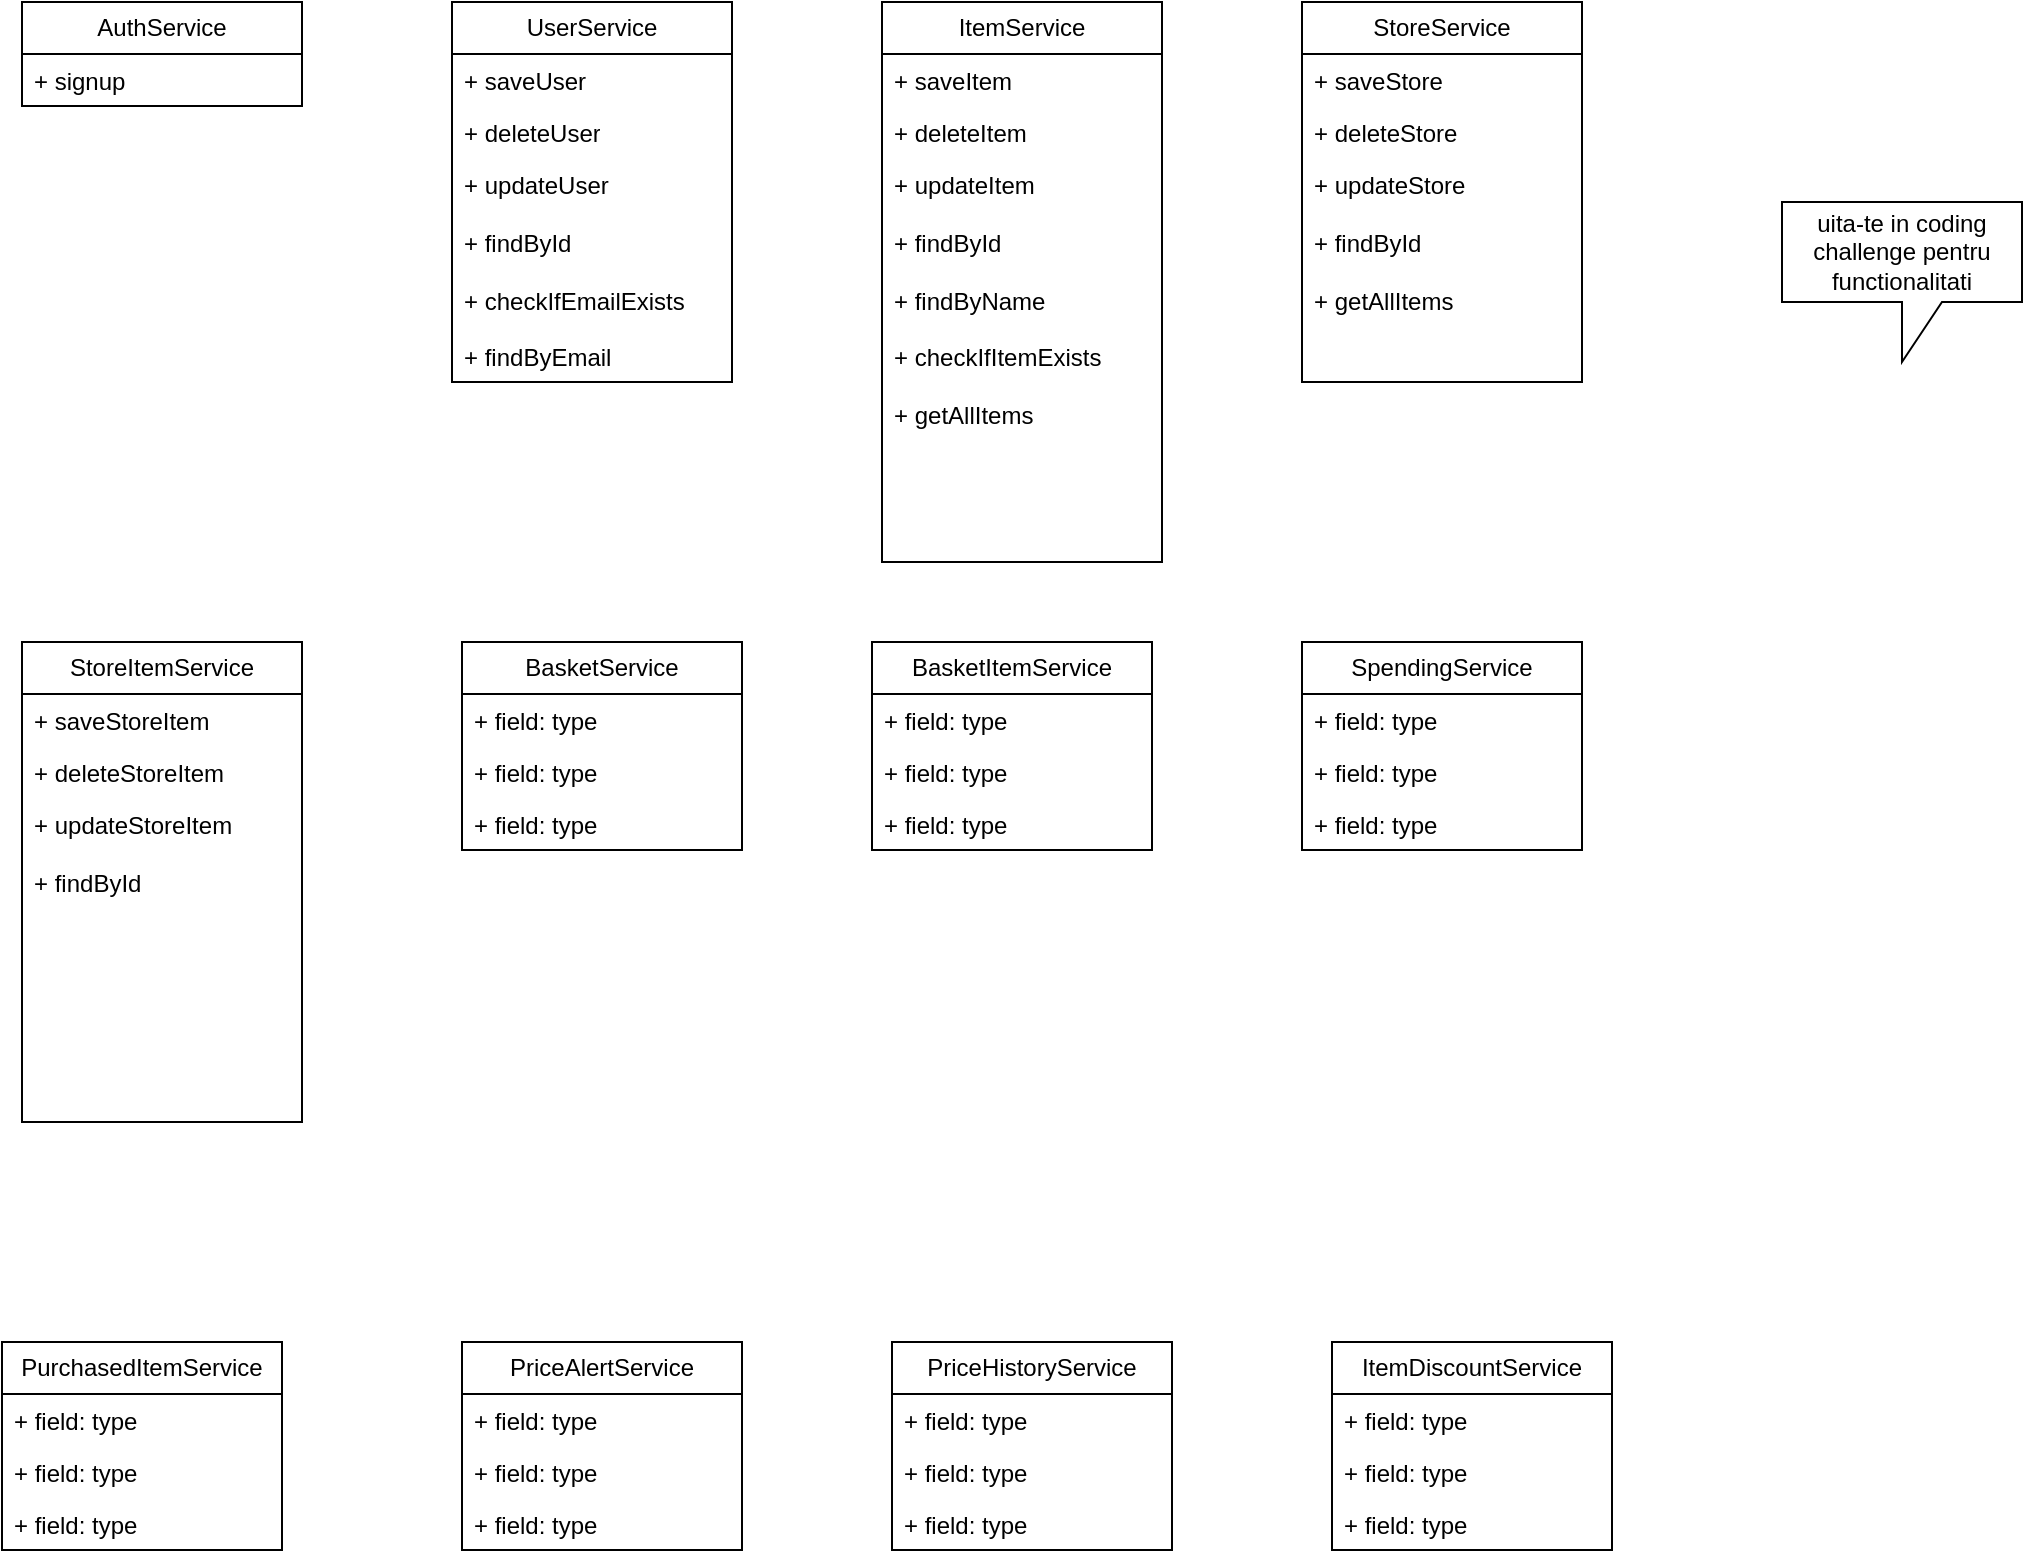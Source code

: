 <mxfile version="27.0.3">
  <diagram name="Page-1" id="W4KxuuQw2pulnPdlfxXu">
    <mxGraphModel dx="1215" dy="796" grid="1" gridSize="10" guides="1" tooltips="1" connect="1" arrows="1" fold="1" page="1" pageScale="1" pageWidth="850" pageHeight="1100" math="0" shadow="0">
      <root>
        <mxCell id="0" />
        <mxCell id="1" parent="0" />
        <mxCell id="ZClThjMRGNY7eiNdOmdP-1" value="AuthService" style="swimlane;fontStyle=0;childLayout=stackLayout;horizontal=1;startSize=26;fillColor=none;horizontalStack=0;resizeParent=1;resizeParentMax=0;resizeLast=0;collapsible=1;marginBottom=0;whiteSpace=wrap;html=1;" vertex="1" parent="1">
          <mxGeometry x="140" y="90" width="140" height="52" as="geometry" />
        </mxCell>
        <mxCell id="ZClThjMRGNY7eiNdOmdP-3" value="+ signup" style="text;strokeColor=none;fillColor=none;align=left;verticalAlign=top;spacingLeft=4;spacingRight=4;overflow=hidden;rotatable=0;points=[[0,0.5],[1,0.5]];portConstraint=eastwest;whiteSpace=wrap;html=1;" vertex="1" parent="ZClThjMRGNY7eiNdOmdP-1">
          <mxGeometry y="26" width="140" height="26" as="geometry" />
        </mxCell>
        <mxCell id="ZClThjMRGNY7eiNdOmdP-5" value="UserService" style="swimlane;fontStyle=0;childLayout=stackLayout;horizontal=1;startSize=26;fillColor=none;horizontalStack=0;resizeParent=1;resizeParentMax=0;resizeLast=0;collapsible=1;marginBottom=0;whiteSpace=wrap;html=1;" vertex="1" parent="1">
          <mxGeometry x="355" y="90" width="140" height="190" as="geometry" />
        </mxCell>
        <mxCell id="ZClThjMRGNY7eiNdOmdP-6" value="+ saveUser" style="text;strokeColor=none;fillColor=none;align=left;verticalAlign=top;spacingLeft=4;spacingRight=4;overflow=hidden;rotatable=0;points=[[0,0.5],[1,0.5]];portConstraint=eastwest;whiteSpace=wrap;html=1;" vertex="1" parent="ZClThjMRGNY7eiNdOmdP-5">
          <mxGeometry y="26" width="140" height="26" as="geometry" />
        </mxCell>
        <mxCell id="ZClThjMRGNY7eiNdOmdP-7" value="+ deleteUser" style="text;strokeColor=none;fillColor=none;align=left;verticalAlign=top;spacingLeft=4;spacingRight=4;overflow=hidden;rotatable=0;points=[[0,0.5],[1,0.5]];portConstraint=eastwest;whiteSpace=wrap;html=1;" vertex="1" parent="ZClThjMRGNY7eiNdOmdP-5">
          <mxGeometry y="52" width="140" height="26" as="geometry" />
        </mxCell>
        <mxCell id="ZClThjMRGNY7eiNdOmdP-8" value="+ updateUser&lt;div&gt;&lt;br&gt;&lt;/div&gt;&lt;div&gt;+ findById&lt;/div&gt;&lt;div&gt;&lt;br&gt;&lt;/div&gt;&lt;div&gt;+ checkIfEmailExists&lt;/div&gt;&lt;div&gt;&lt;br&gt;&lt;/div&gt;&lt;div&gt;+ findByEmail&lt;/div&gt;" style="text;strokeColor=none;fillColor=none;align=left;verticalAlign=top;spacingLeft=4;spacingRight=4;overflow=hidden;rotatable=0;points=[[0,0.5],[1,0.5]];portConstraint=eastwest;whiteSpace=wrap;html=1;" vertex="1" parent="ZClThjMRGNY7eiNdOmdP-5">
          <mxGeometry y="78" width="140" height="112" as="geometry" />
        </mxCell>
        <mxCell id="ZClThjMRGNY7eiNdOmdP-9" value="ItemService" style="swimlane;fontStyle=0;childLayout=stackLayout;horizontal=1;startSize=26;fillColor=none;horizontalStack=0;resizeParent=1;resizeParentMax=0;resizeLast=0;collapsible=1;marginBottom=0;whiteSpace=wrap;html=1;" vertex="1" parent="1">
          <mxGeometry x="570" y="90" width="140" height="280" as="geometry" />
        </mxCell>
        <mxCell id="ZClThjMRGNY7eiNdOmdP-10" value="+ saveItem" style="text;strokeColor=none;fillColor=none;align=left;verticalAlign=top;spacingLeft=4;spacingRight=4;overflow=hidden;rotatable=0;points=[[0,0.5],[1,0.5]];portConstraint=eastwest;whiteSpace=wrap;html=1;" vertex="1" parent="ZClThjMRGNY7eiNdOmdP-9">
          <mxGeometry y="26" width="140" height="26" as="geometry" />
        </mxCell>
        <mxCell id="ZClThjMRGNY7eiNdOmdP-11" value="+ deleteItem" style="text;strokeColor=none;fillColor=none;align=left;verticalAlign=top;spacingLeft=4;spacingRight=4;overflow=hidden;rotatable=0;points=[[0,0.5],[1,0.5]];portConstraint=eastwest;whiteSpace=wrap;html=1;" vertex="1" parent="ZClThjMRGNY7eiNdOmdP-9">
          <mxGeometry y="52" width="140" height="26" as="geometry" />
        </mxCell>
        <mxCell id="ZClThjMRGNY7eiNdOmdP-12" value="+ updateItem&lt;div&gt;&lt;br&gt;&lt;div&gt;+ findById&lt;/div&gt;&lt;/div&gt;&lt;div&gt;&lt;br&gt;&lt;/div&gt;&lt;div&gt;+ findByName&lt;/div&gt;&lt;div&gt;&lt;br&gt;&lt;/div&gt;&lt;div&gt;+ checkIfItemExists&lt;/div&gt;&lt;div&gt;&lt;br&gt;&lt;/div&gt;&lt;div&gt;+ getAllItems&lt;/div&gt;" style="text;strokeColor=none;fillColor=none;align=left;verticalAlign=top;spacingLeft=4;spacingRight=4;overflow=hidden;rotatable=0;points=[[0,0.5],[1,0.5]];portConstraint=eastwest;whiteSpace=wrap;html=1;" vertex="1" parent="ZClThjMRGNY7eiNdOmdP-9">
          <mxGeometry y="78" width="140" height="202" as="geometry" />
        </mxCell>
        <mxCell id="ZClThjMRGNY7eiNdOmdP-13" value="StoreService" style="swimlane;fontStyle=0;childLayout=stackLayout;horizontal=1;startSize=26;fillColor=none;horizontalStack=0;resizeParent=1;resizeParentMax=0;resizeLast=0;collapsible=1;marginBottom=0;whiteSpace=wrap;html=1;" vertex="1" parent="1">
          <mxGeometry x="780" y="90" width="140" height="190" as="geometry" />
        </mxCell>
        <mxCell id="ZClThjMRGNY7eiNdOmdP-14" value="+ saveStore" style="text;strokeColor=none;fillColor=none;align=left;verticalAlign=top;spacingLeft=4;spacingRight=4;overflow=hidden;rotatable=0;points=[[0,0.5],[1,0.5]];portConstraint=eastwest;whiteSpace=wrap;html=1;" vertex="1" parent="ZClThjMRGNY7eiNdOmdP-13">
          <mxGeometry y="26" width="140" height="26" as="geometry" />
        </mxCell>
        <mxCell id="ZClThjMRGNY7eiNdOmdP-15" value="+ deleteStore" style="text;strokeColor=none;fillColor=none;align=left;verticalAlign=top;spacingLeft=4;spacingRight=4;overflow=hidden;rotatable=0;points=[[0,0.5],[1,0.5]];portConstraint=eastwest;whiteSpace=wrap;html=1;" vertex="1" parent="ZClThjMRGNY7eiNdOmdP-13">
          <mxGeometry y="52" width="140" height="26" as="geometry" />
        </mxCell>
        <mxCell id="ZClThjMRGNY7eiNdOmdP-16" value="+ updateStore&lt;div&gt;&lt;br&gt;&lt;/div&gt;&lt;div&gt;+ findById&lt;/div&gt;&lt;div&gt;&lt;br&gt;&lt;/div&gt;&lt;div&gt;+ getAllItems&lt;/div&gt;" style="text;strokeColor=none;fillColor=none;align=left;verticalAlign=top;spacingLeft=4;spacingRight=4;overflow=hidden;rotatable=0;points=[[0,0.5],[1,0.5]];portConstraint=eastwest;whiteSpace=wrap;html=1;" vertex="1" parent="ZClThjMRGNY7eiNdOmdP-13">
          <mxGeometry y="78" width="140" height="112" as="geometry" />
        </mxCell>
        <mxCell id="ZClThjMRGNY7eiNdOmdP-17" value="BasketService" style="swimlane;fontStyle=0;childLayout=stackLayout;horizontal=1;startSize=26;fillColor=none;horizontalStack=0;resizeParent=1;resizeParentMax=0;resizeLast=0;collapsible=1;marginBottom=0;whiteSpace=wrap;html=1;" vertex="1" parent="1">
          <mxGeometry x="360" y="410" width="140" height="104" as="geometry" />
        </mxCell>
        <mxCell id="ZClThjMRGNY7eiNdOmdP-18" value="+ field: type" style="text;strokeColor=none;fillColor=none;align=left;verticalAlign=top;spacingLeft=4;spacingRight=4;overflow=hidden;rotatable=0;points=[[0,0.5],[1,0.5]];portConstraint=eastwest;whiteSpace=wrap;html=1;" vertex="1" parent="ZClThjMRGNY7eiNdOmdP-17">
          <mxGeometry y="26" width="140" height="26" as="geometry" />
        </mxCell>
        <mxCell id="ZClThjMRGNY7eiNdOmdP-19" value="+ field: type" style="text;strokeColor=none;fillColor=none;align=left;verticalAlign=top;spacingLeft=4;spacingRight=4;overflow=hidden;rotatable=0;points=[[0,0.5],[1,0.5]];portConstraint=eastwest;whiteSpace=wrap;html=1;" vertex="1" parent="ZClThjMRGNY7eiNdOmdP-17">
          <mxGeometry y="52" width="140" height="26" as="geometry" />
        </mxCell>
        <mxCell id="ZClThjMRGNY7eiNdOmdP-20" value="+ field: type" style="text;strokeColor=none;fillColor=none;align=left;verticalAlign=top;spacingLeft=4;spacingRight=4;overflow=hidden;rotatable=0;points=[[0,0.5],[1,0.5]];portConstraint=eastwest;whiteSpace=wrap;html=1;" vertex="1" parent="ZClThjMRGNY7eiNdOmdP-17">
          <mxGeometry y="78" width="140" height="26" as="geometry" />
        </mxCell>
        <mxCell id="ZClThjMRGNY7eiNdOmdP-21" value="BasketItemService" style="swimlane;fontStyle=0;childLayout=stackLayout;horizontal=1;startSize=26;fillColor=none;horizontalStack=0;resizeParent=1;resizeParentMax=0;resizeLast=0;collapsible=1;marginBottom=0;whiteSpace=wrap;html=1;" vertex="1" parent="1">
          <mxGeometry x="565" y="410" width="140" height="104" as="geometry" />
        </mxCell>
        <mxCell id="ZClThjMRGNY7eiNdOmdP-22" value="+ field: type" style="text;strokeColor=none;fillColor=none;align=left;verticalAlign=top;spacingLeft=4;spacingRight=4;overflow=hidden;rotatable=0;points=[[0,0.5],[1,0.5]];portConstraint=eastwest;whiteSpace=wrap;html=1;" vertex="1" parent="ZClThjMRGNY7eiNdOmdP-21">
          <mxGeometry y="26" width="140" height="26" as="geometry" />
        </mxCell>
        <mxCell id="ZClThjMRGNY7eiNdOmdP-23" value="+ field: type" style="text;strokeColor=none;fillColor=none;align=left;verticalAlign=top;spacingLeft=4;spacingRight=4;overflow=hidden;rotatable=0;points=[[0,0.5],[1,0.5]];portConstraint=eastwest;whiteSpace=wrap;html=1;" vertex="1" parent="ZClThjMRGNY7eiNdOmdP-21">
          <mxGeometry y="52" width="140" height="26" as="geometry" />
        </mxCell>
        <mxCell id="ZClThjMRGNY7eiNdOmdP-24" value="+ field: type" style="text;strokeColor=none;fillColor=none;align=left;verticalAlign=top;spacingLeft=4;spacingRight=4;overflow=hidden;rotatable=0;points=[[0,0.5],[1,0.5]];portConstraint=eastwest;whiteSpace=wrap;html=1;" vertex="1" parent="ZClThjMRGNY7eiNdOmdP-21">
          <mxGeometry y="78" width="140" height="26" as="geometry" />
        </mxCell>
        <mxCell id="ZClThjMRGNY7eiNdOmdP-25" value="SpendingService" style="swimlane;fontStyle=0;childLayout=stackLayout;horizontal=1;startSize=26;fillColor=none;horizontalStack=0;resizeParent=1;resizeParentMax=0;resizeLast=0;collapsible=1;marginBottom=0;whiteSpace=wrap;html=1;" vertex="1" parent="1">
          <mxGeometry x="780" y="410" width="140" height="104" as="geometry" />
        </mxCell>
        <mxCell id="ZClThjMRGNY7eiNdOmdP-26" value="+ field: type" style="text;strokeColor=none;fillColor=none;align=left;verticalAlign=top;spacingLeft=4;spacingRight=4;overflow=hidden;rotatable=0;points=[[0,0.5],[1,0.5]];portConstraint=eastwest;whiteSpace=wrap;html=1;" vertex="1" parent="ZClThjMRGNY7eiNdOmdP-25">
          <mxGeometry y="26" width="140" height="26" as="geometry" />
        </mxCell>
        <mxCell id="ZClThjMRGNY7eiNdOmdP-27" value="+ field: type" style="text;strokeColor=none;fillColor=none;align=left;verticalAlign=top;spacingLeft=4;spacingRight=4;overflow=hidden;rotatable=0;points=[[0,0.5],[1,0.5]];portConstraint=eastwest;whiteSpace=wrap;html=1;" vertex="1" parent="ZClThjMRGNY7eiNdOmdP-25">
          <mxGeometry y="52" width="140" height="26" as="geometry" />
        </mxCell>
        <mxCell id="ZClThjMRGNY7eiNdOmdP-28" value="+ field: type" style="text;strokeColor=none;fillColor=none;align=left;verticalAlign=top;spacingLeft=4;spacingRight=4;overflow=hidden;rotatable=0;points=[[0,0.5],[1,0.5]];portConstraint=eastwest;whiteSpace=wrap;html=1;" vertex="1" parent="ZClThjMRGNY7eiNdOmdP-25">
          <mxGeometry y="78" width="140" height="26" as="geometry" />
        </mxCell>
        <mxCell id="ZClThjMRGNY7eiNdOmdP-29" value="StoreItemService" style="swimlane;fontStyle=0;childLayout=stackLayout;horizontal=1;startSize=26;fillColor=none;horizontalStack=0;resizeParent=1;resizeParentMax=0;resizeLast=0;collapsible=1;marginBottom=0;whiteSpace=wrap;html=1;" vertex="1" parent="1">
          <mxGeometry x="140" y="410" width="140" height="240" as="geometry" />
        </mxCell>
        <mxCell id="ZClThjMRGNY7eiNdOmdP-30" value="+ saveStoreItem" style="text;strokeColor=none;fillColor=none;align=left;verticalAlign=top;spacingLeft=4;spacingRight=4;overflow=hidden;rotatable=0;points=[[0,0.5],[1,0.5]];portConstraint=eastwest;whiteSpace=wrap;html=1;" vertex="1" parent="ZClThjMRGNY7eiNdOmdP-29">
          <mxGeometry y="26" width="140" height="26" as="geometry" />
        </mxCell>
        <mxCell id="ZClThjMRGNY7eiNdOmdP-31" value="+ deleteStoreItem" style="text;strokeColor=none;fillColor=none;align=left;verticalAlign=top;spacingLeft=4;spacingRight=4;overflow=hidden;rotatable=0;points=[[0,0.5],[1,0.5]];portConstraint=eastwest;whiteSpace=wrap;html=1;" vertex="1" parent="ZClThjMRGNY7eiNdOmdP-29">
          <mxGeometry y="52" width="140" height="26" as="geometry" />
        </mxCell>
        <mxCell id="ZClThjMRGNY7eiNdOmdP-32" value="+ updateStoreItem&lt;div&gt;&lt;br&gt;&lt;/div&gt;&lt;div&gt;+ findById&lt;/div&gt;" style="text;strokeColor=none;fillColor=none;align=left;verticalAlign=top;spacingLeft=4;spacingRight=4;overflow=hidden;rotatable=0;points=[[0,0.5],[1,0.5]];portConstraint=eastwest;whiteSpace=wrap;html=1;" vertex="1" parent="ZClThjMRGNY7eiNdOmdP-29">
          <mxGeometry y="78" width="140" height="162" as="geometry" />
        </mxCell>
        <mxCell id="ZClThjMRGNY7eiNdOmdP-33" value="ItemDiscountService" style="swimlane;fontStyle=0;childLayout=stackLayout;horizontal=1;startSize=26;fillColor=none;horizontalStack=0;resizeParent=1;resizeParentMax=0;resizeLast=0;collapsible=1;marginBottom=0;whiteSpace=wrap;html=1;" vertex="1" parent="1">
          <mxGeometry x="795" y="760" width="140" height="104" as="geometry" />
        </mxCell>
        <mxCell id="ZClThjMRGNY7eiNdOmdP-34" value="+ field: type" style="text;strokeColor=none;fillColor=none;align=left;verticalAlign=top;spacingLeft=4;spacingRight=4;overflow=hidden;rotatable=0;points=[[0,0.5],[1,0.5]];portConstraint=eastwest;whiteSpace=wrap;html=1;" vertex="1" parent="ZClThjMRGNY7eiNdOmdP-33">
          <mxGeometry y="26" width="140" height="26" as="geometry" />
        </mxCell>
        <mxCell id="ZClThjMRGNY7eiNdOmdP-35" value="+ field: type" style="text;strokeColor=none;fillColor=none;align=left;verticalAlign=top;spacingLeft=4;spacingRight=4;overflow=hidden;rotatable=0;points=[[0,0.5],[1,0.5]];portConstraint=eastwest;whiteSpace=wrap;html=1;" vertex="1" parent="ZClThjMRGNY7eiNdOmdP-33">
          <mxGeometry y="52" width="140" height="26" as="geometry" />
        </mxCell>
        <mxCell id="ZClThjMRGNY7eiNdOmdP-36" value="+ field: type" style="text;strokeColor=none;fillColor=none;align=left;verticalAlign=top;spacingLeft=4;spacingRight=4;overflow=hidden;rotatable=0;points=[[0,0.5],[1,0.5]];portConstraint=eastwest;whiteSpace=wrap;html=1;" vertex="1" parent="ZClThjMRGNY7eiNdOmdP-33">
          <mxGeometry y="78" width="140" height="26" as="geometry" />
        </mxCell>
        <mxCell id="ZClThjMRGNY7eiNdOmdP-37" value="PriceAlertService" style="swimlane;fontStyle=0;childLayout=stackLayout;horizontal=1;startSize=26;fillColor=none;horizontalStack=0;resizeParent=1;resizeParentMax=0;resizeLast=0;collapsible=1;marginBottom=0;whiteSpace=wrap;html=1;" vertex="1" parent="1">
          <mxGeometry x="360" y="760" width="140" height="104" as="geometry" />
        </mxCell>
        <mxCell id="ZClThjMRGNY7eiNdOmdP-38" value="+ field: type" style="text;strokeColor=none;fillColor=none;align=left;verticalAlign=top;spacingLeft=4;spacingRight=4;overflow=hidden;rotatable=0;points=[[0,0.5],[1,0.5]];portConstraint=eastwest;whiteSpace=wrap;html=1;" vertex="1" parent="ZClThjMRGNY7eiNdOmdP-37">
          <mxGeometry y="26" width="140" height="26" as="geometry" />
        </mxCell>
        <mxCell id="ZClThjMRGNY7eiNdOmdP-39" value="+ field: type" style="text;strokeColor=none;fillColor=none;align=left;verticalAlign=top;spacingLeft=4;spacingRight=4;overflow=hidden;rotatable=0;points=[[0,0.5],[1,0.5]];portConstraint=eastwest;whiteSpace=wrap;html=1;" vertex="1" parent="ZClThjMRGNY7eiNdOmdP-37">
          <mxGeometry y="52" width="140" height="26" as="geometry" />
        </mxCell>
        <mxCell id="ZClThjMRGNY7eiNdOmdP-40" value="+ field: type" style="text;strokeColor=none;fillColor=none;align=left;verticalAlign=top;spacingLeft=4;spacingRight=4;overflow=hidden;rotatable=0;points=[[0,0.5],[1,0.5]];portConstraint=eastwest;whiteSpace=wrap;html=1;" vertex="1" parent="ZClThjMRGNY7eiNdOmdP-37">
          <mxGeometry y="78" width="140" height="26" as="geometry" />
        </mxCell>
        <mxCell id="ZClThjMRGNY7eiNdOmdP-41" value="PriceHistoryService" style="swimlane;fontStyle=0;childLayout=stackLayout;horizontal=1;startSize=26;fillColor=none;horizontalStack=0;resizeParent=1;resizeParentMax=0;resizeLast=0;collapsible=1;marginBottom=0;whiteSpace=wrap;html=1;" vertex="1" parent="1">
          <mxGeometry x="575" y="760" width="140" height="104" as="geometry" />
        </mxCell>
        <mxCell id="ZClThjMRGNY7eiNdOmdP-42" value="+ field: type" style="text;strokeColor=none;fillColor=none;align=left;verticalAlign=top;spacingLeft=4;spacingRight=4;overflow=hidden;rotatable=0;points=[[0,0.5],[1,0.5]];portConstraint=eastwest;whiteSpace=wrap;html=1;" vertex="1" parent="ZClThjMRGNY7eiNdOmdP-41">
          <mxGeometry y="26" width="140" height="26" as="geometry" />
        </mxCell>
        <mxCell id="ZClThjMRGNY7eiNdOmdP-43" value="+ field: type" style="text;strokeColor=none;fillColor=none;align=left;verticalAlign=top;spacingLeft=4;spacingRight=4;overflow=hidden;rotatable=0;points=[[0,0.5],[1,0.5]];portConstraint=eastwest;whiteSpace=wrap;html=1;" vertex="1" parent="ZClThjMRGNY7eiNdOmdP-41">
          <mxGeometry y="52" width="140" height="26" as="geometry" />
        </mxCell>
        <mxCell id="ZClThjMRGNY7eiNdOmdP-44" value="+ field: type" style="text;strokeColor=none;fillColor=none;align=left;verticalAlign=top;spacingLeft=4;spacingRight=4;overflow=hidden;rotatable=0;points=[[0,0.5],[1,0.5]];portConstraint=eastwest;whiteSpace=wrap;html=1;" vertex="1" parent="ZClThjMRGNY7eiNdOmdP-41">
          <mxGeometry y="78" width="140" height="26" as="geometry" />
        </mxCell>
        <mxCell id="ZClThjMRGNY7eiNdOmdP-45" value="PurchasedItemService" style="swimlane;fontStyle=0;childLayout=stackLayout;horizontal=1;startSize=26;fillColor=none;horizontalStack=0;resizeParent=1;resizeParentMax=0;resizeLast=0;collapsible=1;marginBottom=0;whiteSpace=wrap;html=1;" vertex="1" parent="1">
          <mxGeometry x="130" y="760" width="140" height="104" as="geometry" />
        </mxCell>
        <mxCell id="ZClThjMRGNY7eiNdOmdP-46" value="+ field: type" style="text;strokeColor=none;fillColor=none;align=left;verticalAlign=top;spacingLeft=4;spacingRight=4;overflow=hidden;rotatable=0;points=[[0,0.5],[1,0.5]];portConstraint=eastwest;whiteSpace=wrap;html=1;" vertex="1" parent="ZClThjMRGNY7eiNdOmdP-45">
          <mxGeometry y="26" width="140" height="26" as="geometry" />
        </mxCell>
        <mxCell id="ZClThjMRGNY7eiNdOmdP-47" value="+ field: type" style="text;strokeColor=none;fillColor=none;align=left;verticalAlign=top;spacingLeft=4;spacingRight=4;overflow=hidden;rotatable=0;points=[[0,0.5],[1,0.5]];portConstraint=eastwest;whiteSpace=wrap;html=1;" vertex="1" parent="ZClThjMRGNY7eiNdOmdP-45">
          <mxGeometry y="52" width="140" height="26" as="geometry" />
        </mxCell>
        <mxCell id="ZClThjMRGNY7eiNdOmdP-48" value="+ field: type" style="text;strokeColor=none;fillColor=none;align=left;verticalAlign=top;spacingLeft=4;spacingRight=4;overflow=hidden;rotatable=0;points=[[0,0.5],[1,0.5]];portConstraint=eastwest;whiteSpace=wrap;html=1;" vertex="1" parent="ZClThjMRGNY7eiNdOmdP-45">
          <mxGeometry y="78" width="140" height="26" as="geometry" />
        </mxCell>
        <mxCell id="ZClThjMRGNY7eiNdOmdP-49" value="uita-te in coding challenge pentru functionalitati" style="shape=callout;whiteSpace=wrap;html=1;perimeter=calloutPerimeter;" vertex="1" parent="1">
          <mxGeometry x="1020" y="190" width="120" height="80" as="geometry" />
        </mxCell>
      </root>
    </mxGraphModel>
  </diagram>
</mxfile>
